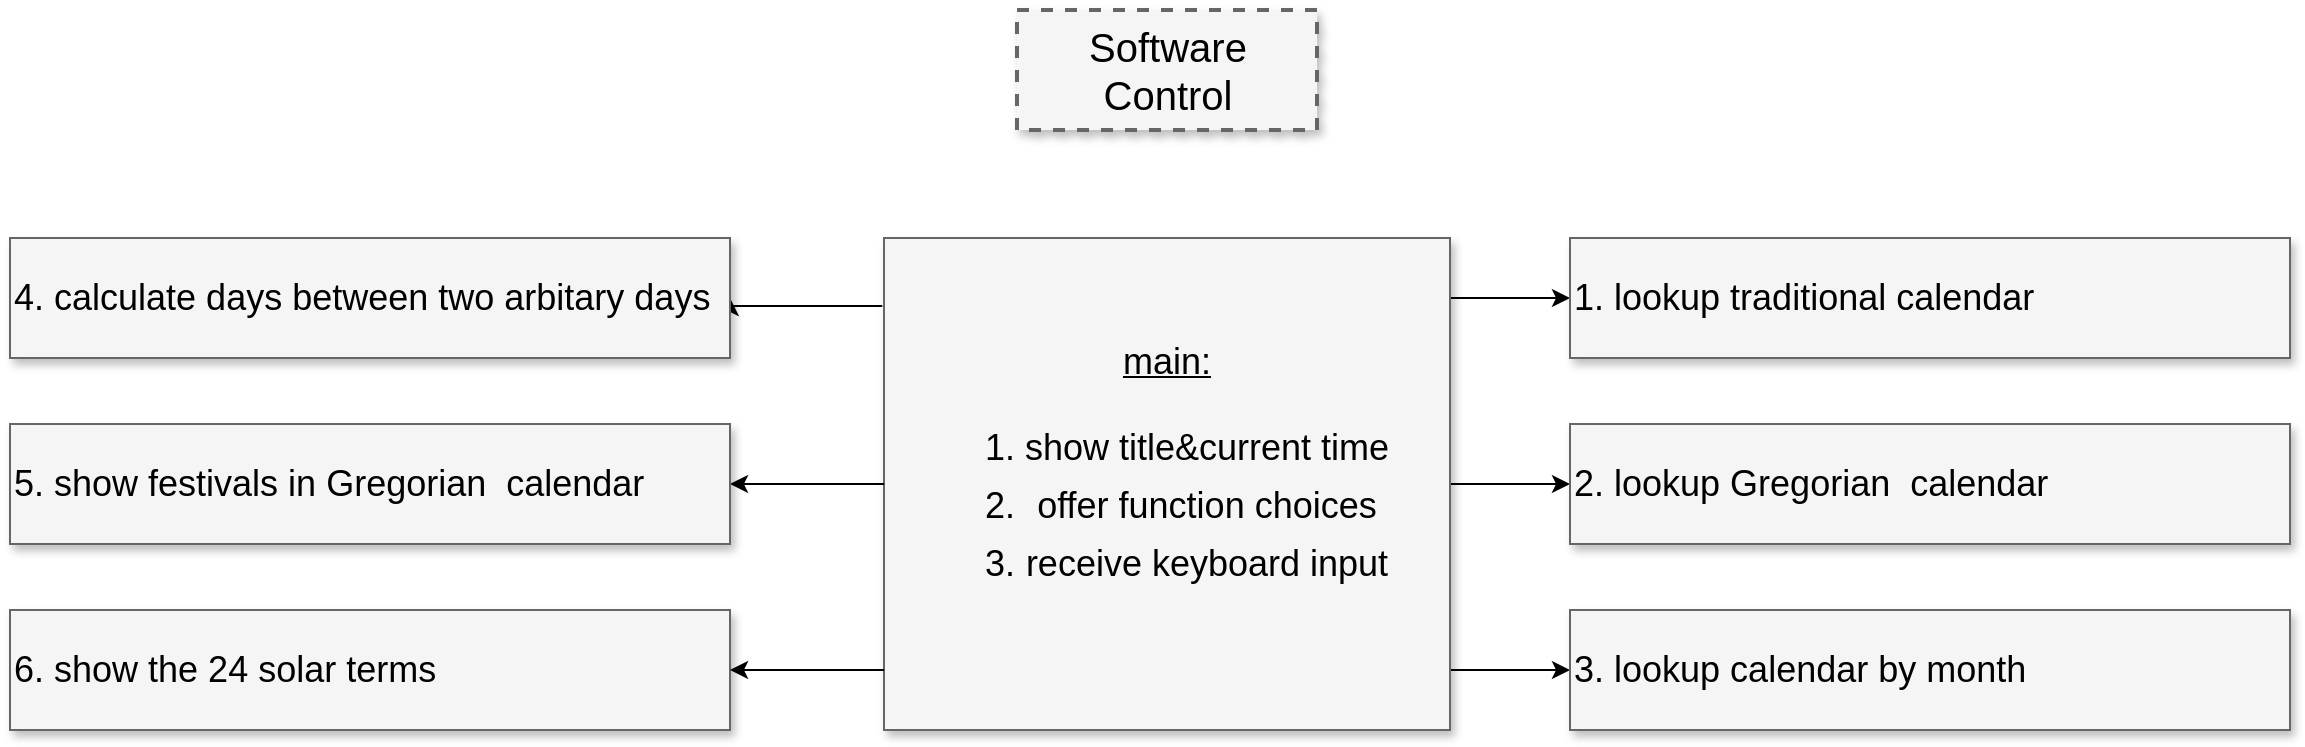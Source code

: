 <mxfile version="13.0.3" type="device"><diagram name="Page-1" id="90a13364-a465-7bf4-72fc-28e22215d7a0"><mxGraphModel dx="1463" dy="846" grid="1" gridSize="10" guides="1" tooltips="1" connect="1" arrows="1" fold="1" page="1" pageScale="1.5" pageWidth="1169" pageHeight="826" background="#ffffff" math="0" shadow="0"><root><mxCell id="0" style=";html=1;"/><mxCell id="1" style=";html=1;" parent="0"/><mxCell id="3a17f1ce550125da-1" value="Software Control" style="whiteSpace=wrap;html=1;shadow=1;fontSize=20;fillColor=#f5f5f5;strokeColor=#666666;strokeWidth=2;dashed=1;" parent="1" vertex="1"><mxGeometry x="853.5" y="340" width="150" height="60" as="geometry"/></mxCell><mxCell id="3a17f1ce550125da-13" style="edgeStyle=elbowEdgeStyle;rounded=0;html=1;startArrow=none;startFill=0;jettySize=auto;orthogonalLoop=1;fontSize=18;elbow=vertical;" parent="1" source="3a17f1ce550125da-2" target="3a17f1ce550125da-4" edge="1"><mxGeometry relative="1" as="geometry"/></mxCell><mxCell id="3a17f1ce550125da-14" style="edgeStyle=elbowEdgeStyle;rounded=0;html=1;startArrow=none;startFill=0;jettySize=auto;orthogonalLoop=1;fontSize=18;elbow=vertical;" parent="1" source="3a17f1ce550125da-2" target="3a17f1ce550125da-5" edge="1"><mxGeometry relative="1" as="geometry"/></mxCell><mxCell id="3a17f1ce550125da-15" style="edgeStyle=elbowEdgeStyle;rounded=0;html=1;startArrow=none;startFill=0;jettySize=auto;orthogonalLoop=1;fontSize=18;elbow=vertical;" parent="1" source="3a17f1ce550125da-2" target="3a17f1ce550125da-6" edge="1"><mxGeometry relative="1" as="geometry"/></mxCell><mxCell id="3a17f1ce550125da-2" value="&lt;u&gt;main:&lt;/u&gt;&lt;br&gt;&lt;ol style=&quot;line-height: 160%&quot;&gt;&lt;li&gt;show title&amp;amp;current time&lt;/li&gt;&lt;li&gt;offer function choices&lt;/li&gt;&lt;li&gt;receive keyboard input&lt;/li&gt;&lt;/ol&gt;" style="whiteSpace=wrap;html=1;shadow=1;fontSize=18;fillColor=#f5f5f5;strokeColor=#666666;" parent="1" vertex="1"><mxGeometry x="787" y="454" width="283" height="246" as="geometry"/></mxCell><mxCell id="3a17f1ce550125da-4" value="&lt;p style=&quot;line-height: 50%&quot;&gt;1. lookup traditional calendar&lt;/p&gt;&lt;p&gt;&lt;/p&gt;" style="whiteSpace=wrap;html=1;shadow=1;fontSize=18;fillColor=#f5f5f5;strokeColor=#666666;align=left;" parent="1" vertex="1"><mxGeometry x="1130" y="454" width="360" height="60" as="geometry"/></mxCell><mxCell id="3a17f1ce550125da-5" value="2. lookup Gregorian&amp;nbsp; calendar" style="whiteSpace=wrap;html=1;shadow=1;fontSize=18;fillColor=#f5f5f5;strokeColor=#666666;align=left;" parent="1" vertex="1"><mxGeometry x="1130" y="547" width="360" height="60" as="geometry"/></mxCell><mxCell id="3a17f1ce550125da-6" value="3. lookup calendar by month" style="whiteSpace=wrap;html=1;shadow=1;fontSize=18;fillColor=#f5f5f5;strokeColor=#666666;align=left;" parent="1" vertex="1"><mxGeometry x="1130" y="640" width="360" height="60" as="geometry"/></mxCell><mxCell id="3a17f1ce550125da-20" style="edgeStyle=elbowEdgeStyle;rounded=0;html=1;startArrow=classic;startFill=1;jettySize=auto;orthogonalLoop=1;fontSize=18;elbow=vertical;endArrow=none;endFill=0;exitX=1;exitY=0.5;exitDx=0;exitDy=0;entryX=-0.003;entryY=0.138;entryDx=0;entryDy=0;entryPerimeter=0;" parent="1" source="3a17f1ce550125da-8" target="3a17f1ce550125da-2" edge="1"><mxGeometry relative="1" as="geometry"><Array as="points"><mxPoint x="750" y="488"/></Array></mxGeometry></mxCell><mxCell id="3a17f1ce550125da-8" value="4. calculate days between two arbitary days" style="whiteSpace=wrap;html=1;shadow=1;fontSize=18;fillColor=#f5f5f5;strokeColor=#666666;align=left;" parent="1" vertex="1"><mxGeometry x="350" y="454" width="360" height="60" as="geometry"/></mxCell><mxCell id="3a17f1ce550125da-21" style="edgeStyle=elbowEdgeStyle;rounded=0;html=1;startArrow=classic;startFill=1;jettySize=auto;orthogonalLoop=1;fontSize=18;elbow=vertical;endArrow=none;endFill=0;" parent="1" source="3a17f1ce550125da-9" target="3a17f1ce550125da-2" edge="1"><mxGeometry relative="1" as="geometry"/></mxCell><mxCell id="3a17f1ce550125da-9" value="5. show festivals in Gregorian&amp;nbsp; calendar" style="whiteSpace=wrap;html=1;shadow=1;fontSize=18;fillColor=#f5f5f5;strokeColor=#666666;align=left;" parent="1" vertex="1"><mxGeometry x="350" y="547" width="360" height="60" as="geometry"/></mxCell><mxCell id="DT-j6hSSSN_PPl_wrp-y-1" value="6. show the 24 solar terms" style="whiteSpace=wrap;html=1;shadow=1;fontSize=18;fillColor=#f5f5f5;strokeColor=#666666;align=left;" vertex="1" parent="1"><mxGeometry x="350" y="640" width="360" height="60" as="geometry"/></mxCell><mxCell id="DT-j6hSSSN_PPl_wrp-y-2" style="edgeStyle=elbowEdgeStyle;rounded=0;html=1;startArrow=classic;startFill=1;jettySize=auto;orthogonalLoop=1;fontSize=18;elbow=vertical;exitX=1;exitY=0.5;exitDx=0;exitDy=0;endArrow=none;endFill=0;" edge="1" parent="1" source="DT-j6hSSSN_PPl_wrp-y-1" target="3a17f1ce550125da-2"><mxGeometry relative="1" as="geometry"><mxPoint x="727" y="611" as="sourcePoint"/><mxPoint x="797" y="611" as="targetPoint"/></mxGeometry></mxCell></root></mxGraphModel></diagram></mxfile>